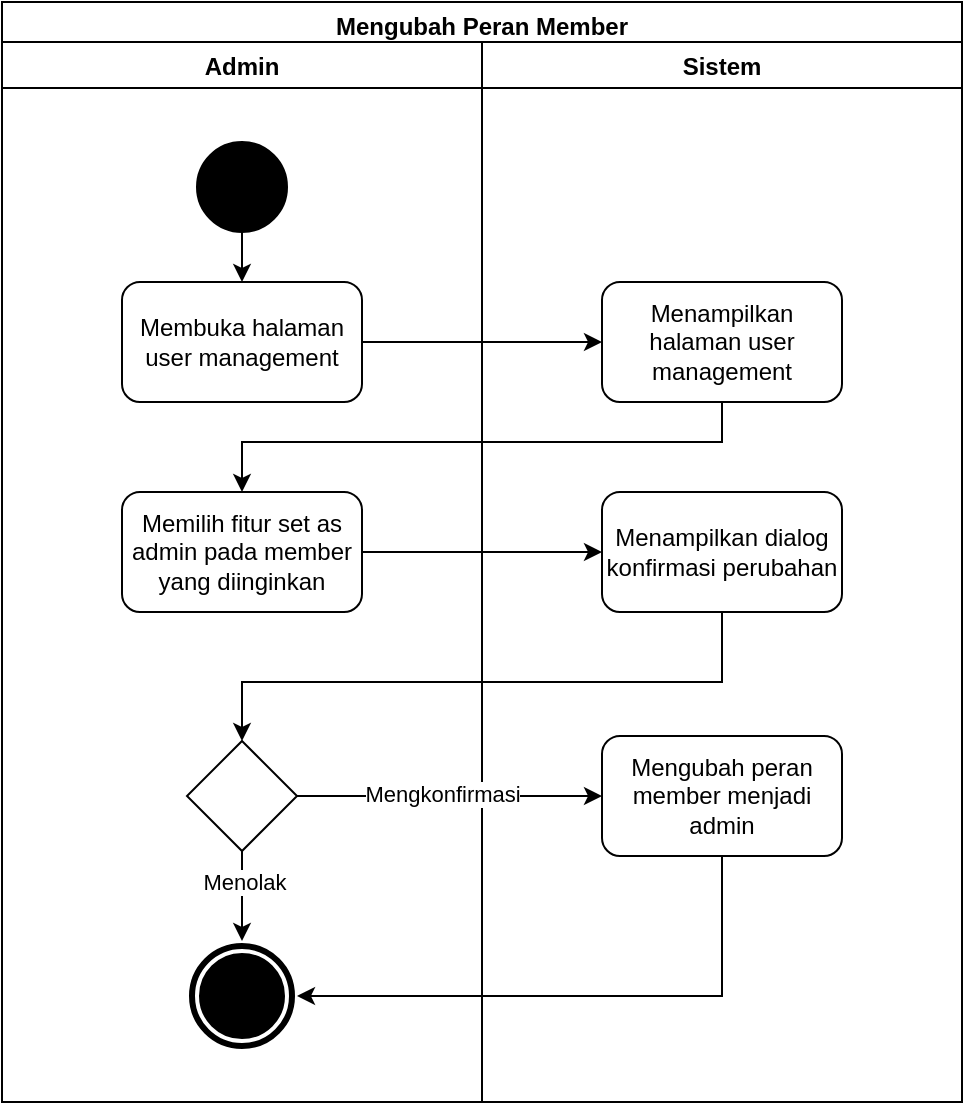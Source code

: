 <mxfile version="18.0.7" type="device"><diagram id="prtHgNgQTEPvFCAcTncT" name="Page-1"><mxGraphModel dx="1221" dy="575" grid="1" gridSize="10" guides="1" tooltips="1" connect="1" arrows="1" fold="1" page="1" pageScale="1" pageWidth="827" pageHeight="1169" math="0" shadow="0"><root><mxCell id="0"/><mxCell id="1" parent="0"/><mxCell id="xOL2CaStUpzWwHvCU3t6-1" value="Mengubah Peran Member" style="swimlane;fillColor=none;" parent="1" vertex="1"><mxGeometry x="240" y="60" width="480" height="550" as="geometry"/></mxCell><mxCell id="xOL2CaStUpzWwHvCU3t6-3" value="Admin" style="swimlane;" parent="xOL2CaStUpzWwHvCU3t6-1" vertex="1"><mxGeometry y="20" width="240" height="530" as="geometry"/></mxCell><mxCell id="xOL2CaStUpzWwHvCU3t6-17" style="edgeStyle=orthogonalEdgeStyle;rounded=0;orthogonalLoop=1;jettySize=auto;html=1;" parent="xOL2CaStUpzWwHvCU3t6-3" source="xOL2CaStUpzWwHvCU3t6-4" target="xOL2CaStUpzWwHvCU3t6-5" edge="1"><mxGeometry relative="1" as="geometry"/></mxCell><mxCell id="xOL2CaStUpzWwHvCU3t6-4" value="" style="ellipse;whiteSpace=wrap;html=1;aspect=fixed;fillColor=#000000;" parent="xOL2CaStUpzWwHvCU3t6-3" vertex="1"><mxGeometry x="97.5" y="50" width="45" height="45" as="geometry"/></mxCell><mxCell id="xOL2CaStUpzWwHvCU3t6-5" value="Membuka halaman user management" style="rounded=1;whiteSpace=wrap;html=1;fillColor=none;" parent="xOL2CaStUpzWwHvCU3t6-3" vertex="1"><mxGeometry x="60" y="120" width="120" height="60" as="geometry"/></mxCell><mxCell id="VyShVdEr0SDdoSQeUqbu-1" value="Memilih fitur set as admin pada member yang diinginkan" style="rounded=1;whiteSpace=wrap;html=1;fillColor=none;" parent="xOL2CaStUpzWwHvCU3t6-3" vertex="1"><mxGeometry x="60" y="225" width="120" height="60" as="geometry"/></mxCell><mxCell id="xOL2CaStUpzWwHvCU3t6-2" value="Sistem" style="swimlane;" parent="xOL2CaStUpzWwHvCU3t6-1" vertex="1"><mxGeometry x="240" y="20" width="240" height="530" as="geometry"/></mxCell><mxCell id="xOL2CaStUpzWwHvCU3t6-6" value="Menampilkan halaman user management" style="rounded=1;whiteSpace=wrap;html=1;fillColor=none;" parent="xOL2CaStUpzWwHvCU3t6-2" vertex="1"><mxGeometry x="60" y="120" width="120" height="60" as="geometry"/></mxCell><mxCell id="KjE-i75FkYj8_eZXoLMz-10" style="edgeStyle=orthogonalEdgeStyle;rounded=0;orthogonalLoop=1;jettySize=auto;html=1;entryX=0.5;entryY=0;entryDx=0;entryDy=0;" edge="1" parent="xOL2CaStUpzWwHvCU3t6-2" source="5Nsrx53wcg7sP6to55Np-2" target="KjE-i75FkYj8_eZXoLMz-3"><mxGeometry relative="1" as="geometry"><Array as="points"><mxPoint x="120" y="320"/><mxPoint x="-120" y="320"/></Array></mxGeometry></mxCell><mxCell id="5Nsrx53wcg7sP6to55Np-2" value="Menampilkan dialog konfirmasi perubahan" style="rounded=1;whiteSpace=wrap;html=1;fillColor=none;" parent="xOL2CaStUpzWwHvCU3t6-2" vertex="1"><mxGeometry x="60" y="225" width="120" height="60" as="geometry"/></mxCell><mxCell id="KjE-i75FkYj8_eZXoLMz-3" value="" style="rhombus;whiteSpace=wrap;html=1;fillColor=none;" vertex="1" parent="xOL2CaStUpzWwHvCU3t6-2"><mxGeometry x="-147.5" y="349.5" width="55" height="55" as="geometry"/></mxCell><mxCell id="KjE-i75FkYj8_eZXoLMz-4" value="" style="ellipse;shape=doubleEllipse;whiteSpace=wrap;html=1;aspect=fixed;fillColor=#000000;strokeColor=#FFFFFF;strokeWidth=2;" vertex="1" parent="xOL2CaStUpzWwHvCU3t6-2"><mxGeometry x="-147.5" y="449.5" width="55" height="55" as="geometry"/></mxCell><mxCell id="KjE-i75FkYj8_eZXoLMz-1" style="edgeStyle=orthogonalEdgeStyle;rounded=0;orthogonalLoop=1;jettySize=auto;html=1;" edge="1" parent="xOL2CaStUpzWwHvCU3t6-2" source="KjE-i75FkYj8_eZXoLMz-3" target="KjE-i75FkYj8_eZXoLMz-4"><mxGeometry relative="1" as="geometry"/></mxCell><mxCell id="KjE-i75FkYj8_eZXoLMz-2" value="Menolak" style="edgeLabel;html=1;align=center;verticalAlign=middle;resizable=0;points=[];" vertex="1" connectable="0" parent="KjE-i75FkYj8_eZXoLMz-1"><mxGeometry x="-0.329" y="1" relative="1" as="geometry"><mxPoint as="offset"/></mxGeometry></mxCell><mxCell id="KjE-i75FkYj8_eZXoLMz-5" value="Mengubah peran member menjadi admin" style="rounded=1;whiteSpace=wrap;html=1;fillColor=none;" vertex="1" parent="xOL2CaStUpzWwHvCU3t6-2"><mxGeometry x="60" y="347" width="120" height="60" as="geometry"/></mxCell><mxCell id="KjE-i75FkYj8_eZXoLMz-6" style="edgeStyle=orthogonalEdgeStyle;rounded=0;orthogonalLoop=1;jettySize=auto;html=1;entryX=0;entryY=0.5;entryDx=0;entryDy=0;exitX=1;exitY=0.5;exitDx=0;exitDy=0;" edge="1" parent="xOL2CaStUpzWwHvCU3t6-2" source="KjE-i75FkYj8_eZXoLMz-3" target="KjE-i75FkYj8_eZXoLMz-5"><mxGeometry relative="1" as="geometry"><Array as="points"><mxPoint x="60" y="376.5"/></Array></mxGeometry></mxCell><mxCell id="KjE-i75FkYj8_eZXoLMz-7" value="Mengkonfirmasi" style="edgeLabel;html=1;align=center;verticalAlign=middle;resizable=0;points=[];" vertex="1" connectable="0" parent="KjE-i75FkYj8_eZXoLMz-6"><mxGeometry x="-0.14" y="3" relative="1" as="geometry"><mxPoint x="7" y="2" as="offset"/></mxGeometry></mxCell><mxCell id="KjE-i75FkYj8_eZXoLMz-8" style="edgeStyle=orthogonalEdgeStyle;rounded=0;orthogonalLoop=1;jettySize=auto;html=1;entryX=1;entryY=0.5;entryDx=0;entryDy=0;" edge="1" parent="xOL2CaStUpzWwHvCU3t6-2" source="KjE-i75FkYj8_eZXoLMz-5" target="KjE-i75FkYj8_eZXoLMz-4"><mxGeometry relative="1" as="geometry"><Array as="points"><mxPoint x="120" y="477.5"/></Array></mxGeometry></mxCell><mxCell id="xOL2CaStUpzWwHvCU3t6-7" value="" style="edgeStyle=orthogonalEdgeStyle;rounded=0;orthogonalLoop=1;jettySize=auto;html=1;" parent="xOL2CaStUpzWwHvCU3t6-1" source="xOL2CaStUpzWwHvCU3t6-5" target="xOL2CaStUpzWwHvCU3t6-6" edge="1"><mxGeometry relative="1" as="geometry"/></mxCell><mxCell id="VyShVdEr0SDdoSQeUqbu-7" style="edgeStyle=orthogonalEdgeStyle;rounded=0;orthogonalLoop=1;jettySize=auto;html=1;" parent="xOL2CaStUpzWwHvCU3t6-1" source="xOL2CaStUpzWwHvCU3t6-6" target="VyShVdEr0SDdoSQeUqbu-1" edge="1"><mxGeometry relative="1" as="geometry"><Array as="points"><mxPoint x="360" y="220"/><mxPoint x="120" y="220"/></Array></mxGeometry></mxCell><mxCell id="5Nsrx53wcg7sP6to55Np-3" style="edgeStyle=orthogonalEdgeStyle;rounded=0;orthogonalLoop=1;jettySize=auto;html=1;entryX=0;entryY=0.5;entryDx=0;entryDy=0;" parent="xOL2CaStUpzWwHvCU3t6-1" source="VyShVdEr0SDdoSQeUqbu-1" target="5Nsrx53wcg7sP6to55Np-2" edge="1"><mxGeometry relative="1" as="geometry"/></mxCell></root></mxGraphModel></diagram></mxfile>